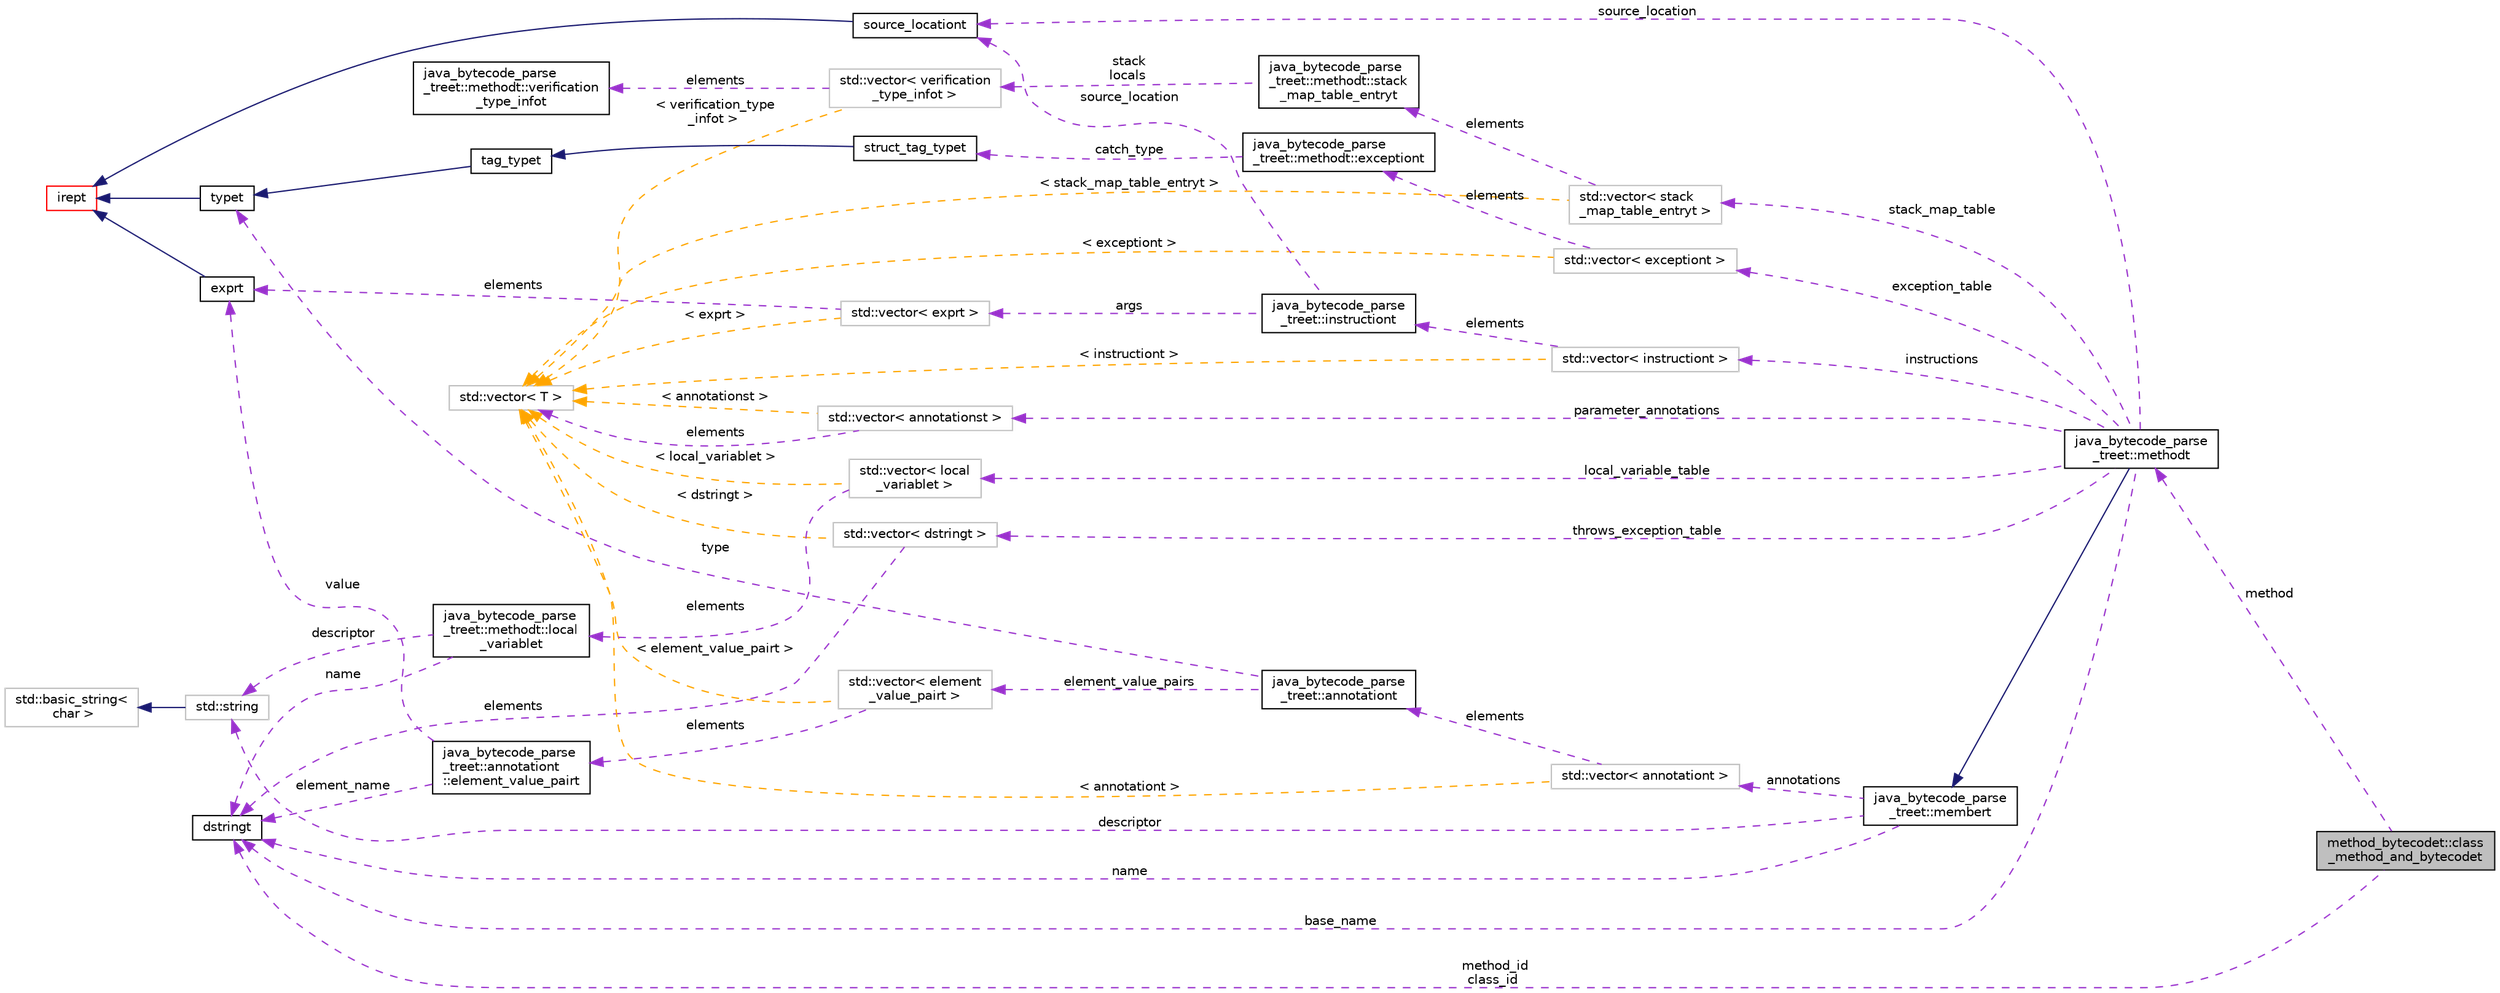digraph "method_bytecodet::class_method_and_bytecodet"
{
 // LATEX_PDF_SIZE
  bgcolor="transparent";
  edge [fontname="Helvetica",fontsize="10",labelfontname="Helvetica",labelfontsize="10"];
  node [fontname="Helvetica",fontsize="10",shape=record];
  rankdir="LR";
  Node1 [label="method_bytecodet::class\l_method_and_bytecodet",height=0.2,width=0.4,color="black", fillcolor="grey75", style="filled", fontcolor="black",tooltip="Pair of class id and methodt."];
  Node2 -> Node1 [dir="back",color="darkorchid3",fontsize="10",style="dashed",label=" method" ,fontname="Helvetica"];
  Node2 [label="java_bytecode_parse\l_treet::methodt",height=0.2,width=0.4,color="black",URL="$structjava__bytecode__parse__treet_1_1methodt.html",tooltip=" "];
  Node3 -> Node2 [dir="back",color="midnightblue",fontsize="10",style="solid",fontname="Helvetica"];
  Node3 [label="java_bytecode_parse\l_treet::membert",height=0.2,width=0.4,color="black",URL="$structjava__bytecode__parse__treet_1_1membert.html",tooltip=" "];
  Node4 -> Node3 [dir="back",color="darkorchid3",fontsize="10",style="dashed",label=" annotations" ,fontname="Helvetica"];
  Node4 [label="std::vector\< annotationt \>",height=0.2,width=0.4,color="grey75",tooltip=" "];
  Node5 -> Node4 [dir="back",color="darkorchid3",fontsize="10",style="dashed",label=" elements" ,fontname="Helvetica"];
  Node5 [label="java_bytecode_parse\l_treet::annotationt",height=0.2,width=0.4,color="black",URL="$structjava__bytecode__parse__treet_1_1annotationt.html",tooltip=" "];
  Node6 -> Node5 [dir="back",color="darkorchid3",fontsize="10",style="dashed",label=" type" ,fontname="Helvetica"];
  Node6 [label="typet",height=0.2,width=0.4,color="black",URL="$classtypet.html",tooltip="The type of an expression, extends irept."];
  Node7 -> Node6 [dir="back",color="midnightblue",fontsize="10",style="solid",fontname="Helvetica"];
  Node7 [label="irept",height=0.2,width=0.4,color="red",URL="$classirept.html",tooltip="There are a large number of kinds of tree structured or tree-like data in CPROVER."];
  Node16 -> Node5 [dir="back",color="darkorchid3",fontsize="10",style="dashed",label=" element_value_pairs" ,fontname="Helvetica"];
  Node16 [label="std::vector\< element\l_value_pairt \>",height=0.2,width=0.4,color="grey75",tooltip=" "];
  Node17 -> Node16 [dir="back",color="darkorchid3",fontsize="10",style="dashed",label=" elements" ,fontname="Helvetica"];
  Node17 [label="java_bytecode_parse\l_treet::annotationt\l::element_value_pairt",height=0.2,width=0.4,color="black",URL="$structjava__bytecode__parse__treet_1_1annotationt_1_1element__value__pairt.html",tooltip=" "];
  Node14 -> Node17 [dir="back",color="darkorchid3",fontsize="10",style="dashed",label=" element_name" ,fontname="Helvetica"];
  Node14 [label="dstringt",height=0.2,width=0.4,color="black",URL="$classdstringt.html",tooltip="dstringt has one field, an unsigned integer no which is an index into a static table of strings."];
  Node18 -> Node17 [dir="back",color="darkorchid3",fontsize="10",style="dashed",label=" value" ,fontname="Helvetica"];
  Node18 [label="exprt",height=0.2,width=0.4,color="black",URL="$classexprt.html",tooltip="Base class for all expressions."];
  Node7 -> Node18 [dir="back",color="midnightblue",fontsize="10",style="solid",fontname="Helvetica"];
  Node12 -> Node16 [dir="back",color="orange",fontsize="10",style="dashed",label=" \< element_value_pairt \>" ,fontname="Helvetica"];
  Node12 [label="std::vector\< T \>",height=0.2,width=0.4,color="grey75",tooltip="STL class."];
  Node12 -> Node4 [dir="back",color="orange",fontsize="10",style="dashed",label=" \< annotationt \>" ,fontname="Helvetica"];
  Node14 -> Node3 [dir="back",color="darkorchid3",fontsize="10",style="dashed",label=" name" ,fontname="Helvetica"];
  Node19 -> Node3 [dir="back",color="darkorchid3",fontsize="10",style="dashed",label=" descriptor" ,fontname="Helvetica"];
  Node19 [label="std::string",height=0.2,width=0.4,color="grey75",tooltip="STL class."];
  Node20 -> Node19 [dir="back",color="midnightblue",fontsize="10",style="solid",fontname="Helvetica"];
  Node20 [label="std::basic_string\<\l char \>",height=0.2,width=0.4,color="grey75",tooltip="STL class."];
  Node21 -> Node2 [dir="back",color="darkorchid3",fontsize="10",style="dashed",label=" local_variable_table" ,fontname="Helvetica"];
  Node21 [label="std::vector\< local\l_variablet \>",height=0.2,width=0.4,color="grey75",tooltip=" "];
  Node22 -> Node21 [dir="back",color="darkorchid3",fontsize="10",style="dashed",label=" elements" ,fontname="Helvetica"];
  Node22 [label="java_bytecode_parse\l_treet::methodt::local\l_variablet",height=0.2,width=0.4,color="black",URL="$structjava__bytecode__parse__treet_1_1methodt_1_1local__variablet.html",tooltip=" "];
  Node14 -> Node22 [dir="back",color="darkorchid3",fontsize="10",style="dashed",label=" name" ,fontname="Helvetica"];
  Node19 -> Node22 [dir="back",color="darkorchid3",fontsize="10",style="dashed",label=" descriptor" ,fontname="Helvetica"];
  Node12 -> Node21 [dir="back",color="orange",fontsize="10",style="dashed",label=" \< local_variablet \>" ,fontname="Helvetica"];
  Node23 -> Node2 [dir="back",color="darkorchid3",fontsize="10",style="dashed",label=" exception_table" ,fontname="Helvetica"];
  Node23 [label="std::vector\< exceptiont \>",height=0.2,width=0.4,color="grey75",tooltip=" "];
  Node24 -> Node23 [dir="back",color="darkorchid3",fontsize="10",style="dashed",label=" elements" ,fontname="Helvetica"];
  Node24 [label="java_bytecode_parse\l_treet::methodt::exceptiont",height=0.2,width=0.4,color="black",URL="$structjava__bytecode__parse__treet_1_1methodt_1_1exceptiont.html",tooltip=" "];
  Node25 -> Node24 [dir="back",color="darkorchid3",fontsize="10",style="dashed",label=" catch_type" ,fontname="Helvetica"];
  Node25 [label="struct_tag_typet",height=0.2,width=0.4,color="black",URL="$classstruct__tag__typet.html",tooltip="A struct tag type, i.e., struct_typet with an identifier."];
  Node26 -> Node25 [dir="back",color="midnightblue",fontsize="10",style="solid",fontname="Helvetica"];
  Node26 [label="tag_typet",height=0.2,width=0.4,color="black",URL="$classtag__typet.html",tooltip="A tag-based type, i.e., typet with an identifier."];
  Node6 -> Node26 [dir="back",color="midnightblue",fontsize="10",style="solid",fontname="Helvetica"];
  Node12 -> Node23 [dir="back",color="orange",fontsize="10",style="dashed",label=" \< exceptiont \>" ,fontname="Helvetica"];
  Node27 -> Node2 [dir="back",color="darkorchid3",fontsize="10",style="dashed",label=" parameter_annotations" ,fontname="Helvetica"];
  Node27 [label="std::vector\< annotationst \>",height=0.2,width=0.4,color="grey75",tooltip=" "];
  Node12 -> Node27 [dir="back",color="darkorchid3",fontsize="10",style="dashed",label=" elements" ,fontname="Helvetica"];
  Node12 -> Node27 [dir="back",color="orange",fontsize="10",style="dashed",label=" \< annotationst \>" ,fontname="Helvetica"];
  Node14 -> Node2 [dir="back",color="darkorchid3",fontsize="10",style="dashed",label=" base_name" ,fontname="Helvetica"];
  Node28 -> Node2 [dir="back",color="darkorchid3",fontsize="10",style="dashed",label=" stack_map_table" ,fontname="Helvetica"];
  Node28 [label="std::vector\< stack\l_map_table_entryt \>",height=0.2,width=0.4,color="grey75",tooltip=" "];
  Node29 -> Node28 [dir="back",color="darkorchid3",fontsize="10",style="dashed",label=" elements" ,fontname="Helvetica"];
  Node29 [label="java_bytecode_parse\l_treet::methodt::stack\l_map_table_entryt",height=0.2,width=0.4,color="black",URL="$structjava__bytecode__parse__treet_1_1methodt_1_1stack__map__table__entryt.html",tooltip=" "];
  Node30 -> Node29 [dir="back",color="darkorchid3",fontsize="10",style="dashed",label=" stack\nlocals" ,fontname="Helvetica"];
  Node30 [label="std::vector\< verification\l_type_infot \>",height=0.2,width=0.4,color="grey75",tooltip=" "];
  Node31 -> Node30 [dir="back",color="darkorchid3",fontsize="10",style="dashed",label=" elements" ,fontname="Helvetica"];
  Node31 [label="java_bytecode_parse\l_treet::methodt::verification\l_type_infot",height=0.2,width=0.4,color="black",URL="$structjava__bytecode__parse__treet_1_1methodt_1_1verification__type__infot.html",tooltip=" "];
  Node12 -> Node30 [dir="back",color="orange",fontsize="10",style="dashed",label=" \< verification_type\l_infot \>" ,fontname="Helvetica"];
  Node12 -> Node28 [dir="back",color="orange",fontsize="10",style="dashed",label=" \< stack_map_table_entryt \>" ,fontname="Helvetica"];
  Node32 -> Node2 [dir="back",color="darkorchid3",fontsize="10",style="dashed",label=" throws_exception_table" ,fontname="Helvetica"];
  Node32 [label="std::vector\< dstringt \>",height=0.2,width=0.4,color="grey75",tooltip=" "];
  Node14 -> Node32 [dir="back",color="darkorchid3",fontsize="10",style="dashed",label=" elements" ,fontname="Helvetica"];
  Node12 -> Node32 [dir="back",color="orange",fontsize="10",style="dashed",label=" \< dstringt \>" ,fontname="Helvetica"];
  Node33 -> Node2 [dir="back",color="darkorchid3",fontsize="10",style="dashed",label=" instructions" ,fontname="Helvetica"];
  Node33 [label="std::vector\< instructiont \>",height=0.2,width=0.4,color="grey75",tooltip=" "];
  Node34 -> Node33 [dir="back",color="darkorchid3",fontsize="10",style="dashed",label=" elements" ,fontname="Helvetica"];
  Node34 [label="java_bytecode_parse\l_treet::instructiont",height=0.2,width=0.4,color="black",URL="$structjava__bytecode__parse__treet_1_1instructiont.html",tooltip=" "];
  Node35 -> Node34 [dir="back",color="darkorchid3",fontsize="10",style="dashed",label=" args" ,fontname="Helvetica"];
  Node35 [label="std::vector\< exprt \>",height=0.2,width=0.4,color="grey75",tooltip=" "];
  Node18 -> Node35 [dir="back",color="darkorchid3",fontsize="10",style="dashed",label=" elements" ,fontname="Helvetica"];
  Node12 -> Node35 [dir="back",color="orange",fontsize="10",style="dashed",label=" \< exprt \>" ,fontname="Helvetica"];
  Node36 -> Node34 [dir="back",color="darkorchid3",fontsize="10",style="dashed",label=" source_location" ,fontname="Helvetica"];
  Node36 [label="source_locationt",height=0.2,width=0.4,color="black",URL="$classsource__locationt.html",tooltip=" "];
  Node7 -> Node36 [dir="back",color="midnightblue",fontsize="10",style="solid",fontname="Helvetica"];
  Node12 -> Node33 [dir="back",color="orange",fontsize="10",style="dashed",label=" \< instructiont \>" ,fontname="Helvetica"];
  Node36 -> Node2 [dir="back",color="darkorchid3",fontsize="10",style="dashed",label=" source_location" ,fontname="Helvetica"];
  Node14 -> Node1 [dir="back",color="darkorchid3",fontsize="10",style="dashed",label=" method_id\nclass_id" ,fontname="Helvetica"];
}
